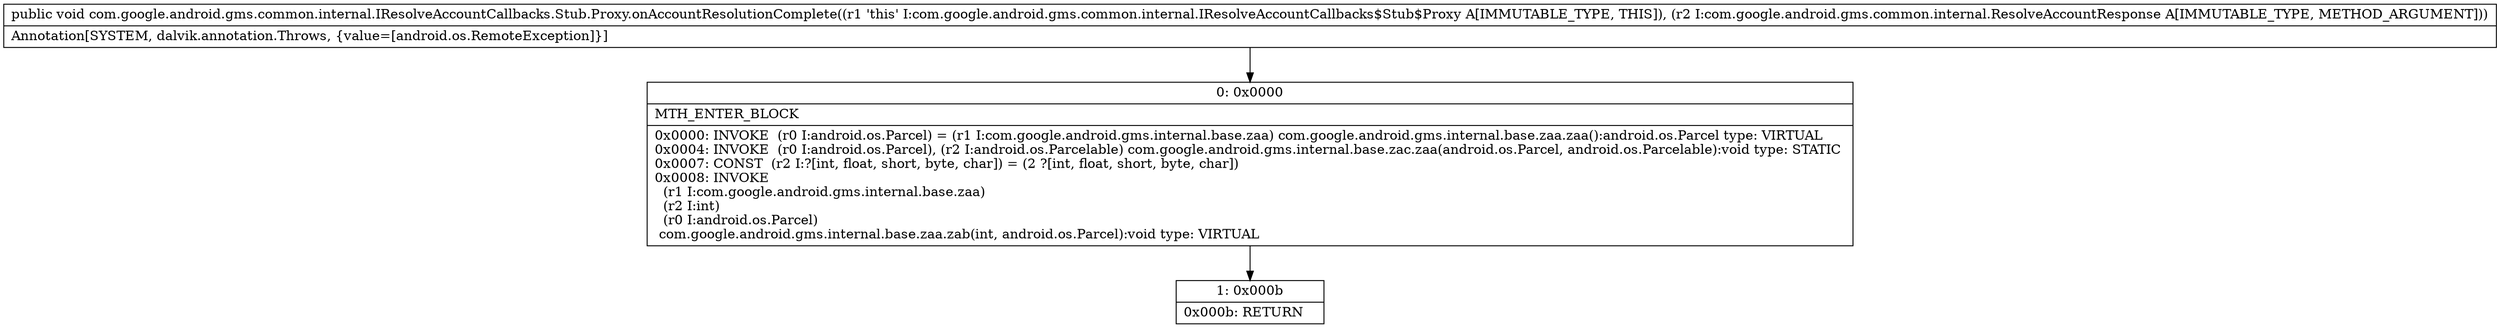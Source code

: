 digraph "CFG forcom.google.android.gms.common.internal.IResolveAccountCallbacks.Stub.Proxy.onAccountResolutionComplete(Lcom\/google\/android\/gms\/common\/internal\/ResolveAccountResponse;)V" {
Node_0 [shape=record,label="{0\:\ 0x0000|MTH_ENTER_BLOCK\l|0x0000: INVOKE  (r0 I:android.os.Parcel) = (r1 I:com.google.android.gms.internal.base.zaa) com.google.android.gms.internal.base.zaa.zaa():android.os.Parcel type: VIRTUAL \l0x0004: INVOKE  (r0 I:android.os.Parcel), (r2 I:android.os.Parcelable) com.google.android.gms.internal.base.zac.zaa(android.os.Parcel, android.os.Parcelable):void type: STATIC \l0x0007: CONST  (r2 I:?[int, float, short, byte, char]) = (2 ?[int, float, short, byte, char]) \l0x0008: INVOKE  \l  (r1 I:com.google.android.gms.internal.base.zaa)\l  (r2 I:int)\l  (r0 I:android.os.Parcel)\l com.google.android.gms.internal.base.zaa.zab(int, android.os.Parcel):void type: VIRTUAL \l}"];
Node_1 [shape=record,label="{1\:\ 0x000b|0x000b: RETURN   \l}"];
MethodNode[shape=record,label="{public void com.google.android.gms.common.internal.IResolveAccountCallbacks.Stub.Proxy.onAccountResolutionComplete((r1 'this' I:com.google.android.gms.common.internal.IResolveAccountCallbacks$Stub$Proxy A[IMMUTABLE_TYPE, THIS]), (r2 I:com.google.android.gms.common.internal.ResolveAccountResponse A[IMMUTABLE_TYPE, METHOD_ARGUMENT]))  | Annotation[SYSTEM, dalvik.annotation.Throws, \{value=[android.os.RemoteException]\}]\l}"];
MethodNode -> Node_0;
Node_0 -> Node_1;
}

